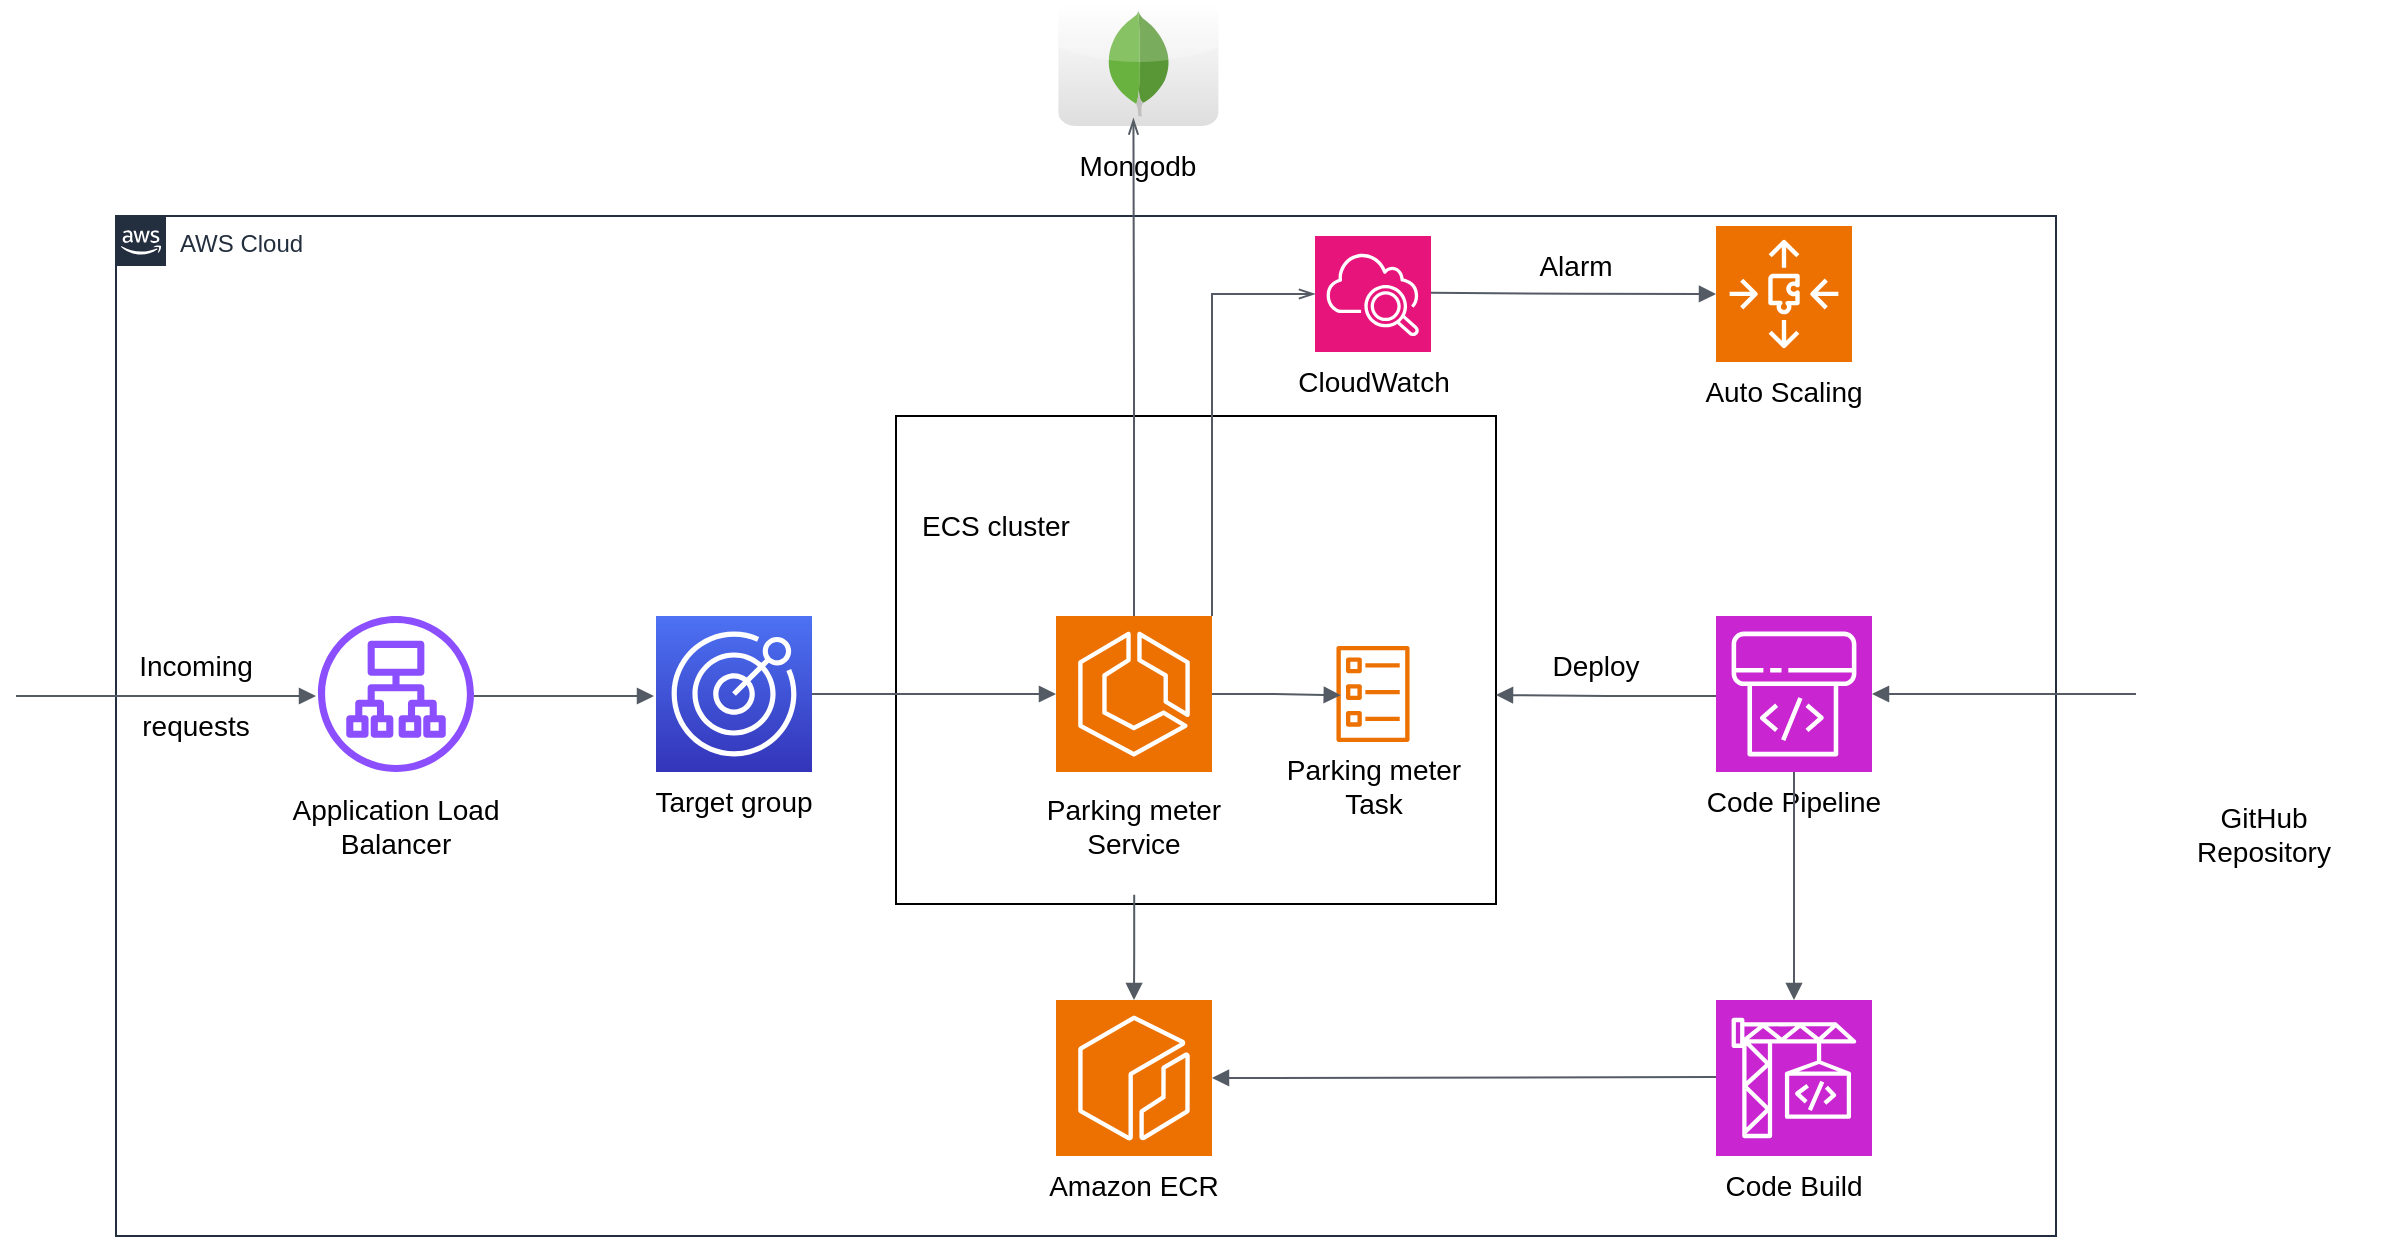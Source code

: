 <mxfile version="21.8.0" type="device">
  <diagram name="Página-1" id="8vDkQ5PDtA9uC7EVB7gP">
    <mxGraphModel dx="1518" dy="1835" grid="1" gridSize="10" guides="1" tooltips="1" connect="1" arrows="1" fold="1" page="1" pageScale="1" pageWidth="827" pageHeight="1169" math="0" shadow="0">
      <root>
        <mxCell id="0" />
        <mxCell id="1" parent="0" />
        <mxCell id="0wrsLT3lpwloJT09Eiv--1" value="AWS Cloud" style="points=[[0,0],[0.25,0],[0.5,0],[0.75,0],[1,0],[1,0.25],[1,0.5],[1,0.75],[1,1],[0.75,1],[0.5,1],[0.25,1],[0,1],[0,0.75],[0,0.5],[0,0.25]];outlineConnect=0;gradientColor=none;html=1;whiteSpace=wrap;fontSize=12;fontStyle=0;container=1;pointerEvents=0;collapsible=0;recursiveResize=0;shape=mxgraph.aws4.group;grIcon=mxgraph.aws4.group_aws_cloud_alt;strokeColor=#232F3E;fillColor=none;verticalAlign=top;align=left;spacingLeft=30;fontColor=#232F3E;dashed=0;" vertex="1" parent="1">
          <mxGeometry x="90" y="50" width="970" height="510" as="geometry" />
        </mxCell>
        <mxCell id="0wrsLT3lpwloJT09Eiv--27" value="" style="rounded=0;whiteSpace=wrap;html=1;" vertex="1" parent="0wrsLT3lpwloJT09Eiv--1">
          <mxGeometry x="390" y="100" width="300" height="244" as="geometry" />
        </mxCell>
        <mxCell id="0wrsLT3lpwloJT09Eiv--4" value="" style="edgeStyle=orthogonalEdgeStyle;html=1;endArrow=block;elbow=vertical;startArrow=none;endFill=1;strokeColor=#545B64;rounded=0;" edge="1" parent="0wrsLT3lpwloJT09Eiv--1">
          <mxGeometry width="100" relative="1" as="geometry">
            <mxPoint x="-50" y="240" as="sourcePoint" />
            <mxPoint x="100" y="240" as="targetPoint" />
          </mxGeometry>
        </mxCell>
        <mxCell id="0wrsLT3lpwloJT09Eiv--5" value="&lt;font style=&quot;font-size: 14px;&quot;&gt;Incoming&lt;/font&gt;" style="text;html=1;strokeColor=none;fillColor=none;align=center;verticalAlign=middle;whiteSpace=wrap;rounded=0;" vertex="1" parent="0wrsLT3lpwloJT09Eiv--1">
          <mxGeometry x="10" y="210" width="60" height="30" as="geometry" />
        </mxCell>
        <mxCell id="0wrsLT3lpwloJT09Eiv--6" value="&lt;font style=&quot;font-size: 14px;&quot;&gt;requests&lt;/font&gt;" style="text;html=1;strokeColor=none;fillColor=none;align=center;verticalAlign=middle;whiteSpace=wrap;rounded=0;" vertex="1" parent="0wrsLT3lpwloJT09Eiv--1">
          <mxGeometry x="10" y="240" width="60" height="30" as="geometry" />
        </mxCell>
        <mxCell id="0wrsLT3lpwloJT09Eiv--8" value="&lt;font style=&quot;font-size: 14px;&quot;&gt;Application Load Balancer&lt;/font&gt;" style="text;html=1;strokeColor=none;fillColor=none;align=center;verticalAlign=middle;whiteSpace=wrap;rounded=0;" vertex="1" parent="0wrsLT3lpwloJT09Eiv--1">
          <mxGeometry x="70" y="290" width="140" height="30" as="geometry" />
        </mxCell>
        <mxCell id="0wrsLT3lpwloJT09Eiv--9" value="" style="sketch=0;outlineConnect=0;fontColor=#232F3E;gradientColor=none;fillColor=#8C4FFF;strokeColor=none;dashed=0;verticalLabelPosition=bottom;verticalAlign=top;align=center;html=1;fontSize=12;fontStyle=0;aspect=fixed;pointerEvents=1;shape=mxgraph.aws4.application_load_balancer;" vertex="1" parent="0wrsLT3lpwloJT09Eiv--1">
          <mxGeometry x="101" y="200" width="78" height="78" as="geometry" />
        </mxCell>
        <mxCell id="0wrsLT3lpwloJT09Eiv--24" value="" style="sketch=0;points=[[0,0,0],[0.25,0,0],[0.5,0,0],[0.75,0,0],[1,0,0],[0,1,0],[0.25,1,0],[0.5,1,0],[0.75,1,0],[1,1,0],[0,0.25,0],[0,0.5,0],[0,0.75,0],[1,0.25,0],[1,0.5,0],[1,0.75,0]];outlineConnect=0;fontColor=#232F3E;gradientColor=#4D72F3;gradientDirection=north;fillColor=#3334B9;strokeColor=#ffffff;dashed=0;verticalLabelPosition=bottom;verticalAlign=top;align=center;html=1;fontSize=12;fontStyle=0;aspect=fixed;shape=mxgraph.aws4.resourceIcon;resIcon=mxgraph.aws4.pinpoint;" vertex="1" parent="0wrsLT3lpwloJT09Eiv--1">
          <mxGeometry x="270" y="200" width="78" height="78" as="geometry" />
        </mxCell>
        <mxCell id="0wrsLT3lpwloJT09Eiv--25" value="" style="edgeStyle=orthogonalEdgeStyle;html=1;endArrow=block;elbow=vertical;startArrow=none;endFill=1;strokeColor=#545B64;rounded=0;" edge="1" parent="0wrsLT3lpwloJT09Eiv--1">
          <mxGeometry width="100" relative="1" as="geometry">
            <mxPoint x="179" y="240" as="sourcePoint" />
            <mxPoint x="269" y="240" as="targetPoint" />
          </mxGeometry>
        </mxCell>
        <mxCell id="0wrsLT3lpwloJT09Eiv--26" value="&lt;font style=&quot;font-size: 14px;&quot;&gt;Target group&lt;/font&gt;" style="text;html=1;strokeColor=none;fillColor=none;align=center;verticalAlign=middle;whiteSpace=wrap;rounded=0;" vertex="1" parent="0wrsLT3lpwloJT09Eiv--1">
          <mxGeometry x="239" y="278" width="140" height="30" as="geometry" />
        </mxCell>
        <mxCell id="0wrsLT3lpwloJT09Eiv--29" value="&lt;font style=&quot;font-size: 14px;&quot;&gt;ECS cluster&lt;/font&gt;" style="text;html=1;strokeColor=none;fillColor=none;align=center;verticalAlign=middle;whiteSpace=wrap;rounded=0;" vertex="1" parent="0wrsLT3lpwloJT09Eiv--1">
          <mxGeometry x="390" y="140" width="100" height="30" as="geometry" />
        </mxCell>
        <mxCell id="0wrsLT3lpwloJT09Eiv--30" value="" style="sketch=0;points=[[0,0,0],[0.25,0,0],[0.5,0,0],[0.75,0,0],[1,0,0],[0,1,0],[0.25,1,0],[0.5,1,0],[0.75,1,0],[1,1,0],[0,0.25,0],[0,0.5,0],[0,0.75,0],[1,0.25,0],[1,0.5,0],[1,0.75,0]];outlineConnect=0;fontColor=#232F3E;fillColor=#ED7100;strokeColor=#ffffff;dashed=0;verticalLabelPosition=bottom;verticalAlign=top;align=center;html=1;fontSize=12;fontStyle=0;aspect=fixed;shape=mxgraph.aws4.resourceIcon;resIcon=mxgraph.aws4.ecs;" vertex="1" parent="0wrsLT3lpwloJT09Eiv--1">
          <mxGeometry x="470" y="200" width="78" height="78" as="geometry" />
        </mxCell>
        <mxCell id="0wrsLT3lpwloJT09Eiv--31" value="&lt;font style=&quot;font-size: 14px;&quot;&gt;Parking meter Service&lt;/font&gt;" style="text;html=1;strokeColor=none;fillColor=none;align=center;verticalAlign=middle;whiteSpace=wrap;rounded=0;" vertex="1" parent="0wrsLT3lpwloJT09Eiv--1">
          <mxGeometry x="459" y="290" width="100" height="30" as="geometry" />
        </mxCell>
        <mxCell id="0wrsLT3lpwloJT09Eiv--32" value="" style="edgeStyle=orthogonalEdgeStyle;html=1;endArrow=block;elbow=vertical;startArrow=none;endFill=1;strokeColor=#545B64;rounded=0;exitX=1;exitY=0.5;exitDx=0;exitDy=0;exitPerimeter=0;entryX=0;entryY=0.5;entryDx=0;entryDy=0;entryPerimeter=0;" edge="1" parent="0wrsLT3lpwloJT09Eiv--1" source="0wrsLT3lpwloJT09Eiv--24" target="0wrsLT3lpwloJT09Eiv--30">
          <mxGeometry width="100" relative="1" as="geometry">
            <mxPoint x="420" y="241" as="sourcePoint" />
            <mxPoint x="470" y="241" as="targetPoint" />
          </mxGeometry>
        </mxCell>
        <mxCell id="0wrsLT3lpwloJT09Eiv--34" value="" style="sketch=0;outlineConnect=0;fontColor=#232F3E;gradientColor=none;fillColor=#ED7100;strokeColor=none;dashed=0;verticalLabelPosition=bottom;verticalAlign=top;align=center;html=1;fontSize=12;fontStyle=0;aspect=fixed;pointerEvents=1;shape=mxgraph.aws4.ecs_task;" vertex="1" parent="0wrsLT3lpwloJT09Eiv--1">
          <mxGeometry x="610" y="215" width="37" height="48" as="geometry" />
        </mxCell>
        <mxCell id="0wrsLT3lpwloJT09Eiv--35" value="" style="edgeStyle=orthogonalEdgeStyle;html=1;endArrow=block;elbow=vertical;startArrow=none;endFill=1;strokeColor=#545B64;rounded=0;exitX=1;exitY=0.5;exitDx=0;exitDy=0;exitPerimeter=0;entryX=0.059;entryY=0.513;entryDx=0;entryDy=0;entryPerimeter=0;" edge="1" parent="0wrsLT3lpwloJT09Eiv--1" source="0wrsLT3lpwloJT09Eiv--30" target="0wrsLT3lpwloJT09Eiv--34">
          <mxGeometry width="100" relative="1" as="geometry">
            <mxPoint x="570" y="240" as="sourcePoint" />
            <mxPoint x="610" y="240" as="targetPoint" />
          </mxGeometry>
        </mxCell>
        <mxCell id="0wrsLT3lpwloJT09Eiv--36" value="&lt;font style=&quot;font-size: 14px;&quot;&gt;Parking meter Task&lt;/font&gt;" style="text;html=1;strokeColor=none;fillColor=none;align=center;verticalAlign=middle;whiteSpace=wrap;rounded=0;" vertex="1" parent="0wrsLT3lpwloJT09Eiv--1">
          <mxGeometry x="578.5" y="270" width="100" height="30" as="geometry" />
        </mxCell>
        <mxCell id="0wrsLT3lpwloJT09Eiv--37" value="" style="sketch=0;points=[[0,0,0],[0.25,0,0],[0.5,0,0],[0.75,0,0],[1,0,0],[0,1,0],[0.25,1,0],[0.5,1,0],[0.75,1,0],[1,1,0],[0,0.25,0],[0,0.5,0],[0,0.75,0],[1,0.25,0],[1,0.5,0],[1,0.75,0]];outlineConnect=0;fontColor=#232F3E;fillColor=#ED7100;strokeColor=#ffffff;dashed=0;verticalLabelPosition=bottom;verticalAlign=top;align=center;html=1;fontSize=12;fontStyle=0;aspect=fixed;shape=mxgraph.aws4.resourceIcon;resIcon=mxgraph.aws4.ecr;" vertex="1" parent="0wrsLT3lpwloJT09Eiv--1">
          <mxGeometry x="470" y="392" width="78" height="78" as="geometry" />
        </mxCell>
        <mxCell id="0wrsLT3lpwloJT09Eiv--38" value="&lt;font style=&quot;font-size: 14px;&quot;&gt;Amazon ECR&lt;/font&gt;" style="text;html=1;strokeColor=none;fillColor=none;align=center;verticalAlign=middle;whiteSpace=wrap;rounded=0;" vertex="1" parent="0wrsLT3lpwloJT09Eiv--1">
          <mxGeometry x="439" y="470" width="140" height="30" as="geometry" />
        </mxCell>
        <mxCell id="0wrsLT3lpwloJT09Eiv--39" value="" style="edgeStyle=orthogonalEdgeStyle;html=1;endArrow=block;elbow=vertical;startArrow=none;endFill=1;strokeColor=#545B64;rounded=0;entryX=0.5;entryY=0;entryDx=0;entryDy=0;entryPerimeter=0;exitX=0.397;exitY=0.981;exitDx=0;exitDy=0;exitPerimeter=0;" edge="1" parent="0wrsLT3lpwloJT09Eiv--1" source="0wrsLT3lpwloJT09Eiv--27" target="0wrsLT3lpwloJT09Eiv--37">
          <mxGeometry width="100" relative="1" as="geometry">
            <mxPoint x="509" y="350" as="sourcePoint" />
            <mxPoint x="410" y="390" as="targetPoint" />
            <Array as="points" />
          </mxGeometry>
        </mxCell>
        <mxCell id="0wrsLT3lpwloJT09Eiv--40" value="" style="sketch=0;points=[[0,0,0],[0.25,0,0],[0.5,0,0],[0.75,0,0],[1,0,0],[0,1,0],[0.25,1,0],[0.5,1,0],[0.75,1,0],[1,1,0],[0,0.25,0],[0,0.5,0],[0,0.75,0],[1,0.25,0],[1,0.5,0],[1,0.75,0]];outlineConnect=0;fontColor=#232F3E;fillColor=#C925D1;strokeColor=#ffffff;dashed=0;verticalLabelPosition=bottom;verticalAlign=top;align=center;html=1;fontSize=12;fontStyle=0;aspect=fixed;shape=mxgraph.aws4.resourceIcon;resIcon=mxgraph.aws4.codepipeline;" vertex="1" parent="0wrsLT3lpwloJT09Eiv--1">
          <mxGeometry x="800" y="200" width="78" height="78" as="geometry" />
        </mxCell>
        <mxCell id="0wrsLT3lpwloJT09Eiv--41" value="" style="sketch=0;points=[[0,0,0],[0.25,0,0],[0.5,0,0],[0.75,0,0],[1,0,0],[0,1,0],[0.25,1,0],[0.5,1,0],[0.75,1,0],[1,1,0],[0,0.25,0],[0,0.5,0],[0,0.75,0],[1,0.25,0],[1,0.5,0],[1,0.75,0]];outlineConnect=0;fontColor=#232F3E;fillColor=#C925D1;strokeColor=#ffffff;dashed=0;verticalLabelPosition=bottom;verticalAlign=top;align=center;html=1;fontSize=12;fontStyle=0;aspect=fixed;shape=mxgraph.aws4.resourceIcon;resIcon=mxgraph.aws4.codebuild;" vertex="1" parent="0wrsLT3lpwloJT09Eiv--1">
          <mxGeometry x="800" y="392" width="78" height="78" as="geometry" />
        </mxCell>
        <mxCell id="0wrsLT3lpwloJT09Eiv--43" value="&lt;font style=&quot;font-size: 14px;&quot;&gt;Code Pipeline&lt;/font&gt;" style="text;html=1;strokeColor=none;fillColor=none;align=center;verticalAlign=middle;whiteSpace=wrap;rounded=0;" vertex="1" parent="0wrsLT3lpwloJT09Eiv--1">
          <mxGeometry x="789" y="278" width="100" height="30" as="geometry" />
        </mxCell>
        <mxCell id="0wrsLT3lpwloJT09Eiv--44" value="&lt;font style=&quot;font-size: 14px;&quot;&gt;Code Build&lt;/font&gt;" style="text;html=1;strokeColor=none;fillColor=none;align=center;verticalAlign=middle;whiteSpace=wrap;rounded=0;" vertex="1" parent="0wrsLT3lpwloJT09Eiv--1">
          <mxGeometry x="789" y="470" width="100" height="30" as="geometry" />
        </mxCell>
        <mxCell id="0wrsLT3lpwloJT09Eiv--46" value="" style="edgeStyle=orthogonalEdgeStyle;html=1;endArrow=none;elbow=vertical;startArrow=block;startFill=1;strokeColor=#545B64;rounded=0;exitX=1;exitY=0.5;exitDx=0;exitDy=0;exitPerimeter=0;" edge="1" parent="0wrsLT3lpwloJT09Eiv--1" source="0wrsLT3lpwloJT09Eiv--37">
          <mxGeometry width="100" relative="1" as="geometry">
            <mxPoint x="700" y="430.5" as="sourcePoint" />
            <mxPoint x="800" y="430.5" as="targetPoint" />
          </mxGeometry>
        </mxCell>
        <mxCell id="0wrsLT3lpwloJT09Eiv--47" value="" style="edgeStyle=orthogonalEdgeStyle;html=1;endArrow=none;elbow=vertical;startArrow=block;startFill=1;strokeColor=#545B64;rounded=0;exitX=1;exitY=0.5;exitDx=0;exitDy=0;exitPerimeter=0;" edge="1" parent="0wrsLT3lpwloJT09Eiv--1">
          <mxGeometry width="100" relative="1" as="geometry">
            <mxPoint x="690" y="239.5" as="sourcePoint" />
            <mxPoint x="800" y="240" as="targetPoint" />
          </mxGeometry>
        </mxCell>
        <mxCell id="0wrsLT3lpwloJT09Eiv--49" value="" style="edgeStyle=orthogonalEdgeStyle;html=1;endArrow=none;elbow=vertical;startArrow=block;startFill=1;strokeColor=#545B64;rounded=0;exitX=0.5;exitY=0;exitDx=0;exitDy=0;exitPerimeter=0;entryX=0.5;entryY=0;entryDx=0;entryDy=0;" edge="1" parent="0wrsLT3lpwloJT09Eiv--1" source="0wrsLT3lpwloJT09Eiv--41" target="0wrsLT3lpwloJT09Eiv--43">
          <mxGeometry width="100" relative="1" as="geometry">
            <mxPoint x="660" y="350.5" as="sourcePoint" />
            <mxPoint x="912" y="350" as="targetPoint" />
            <Array as="points">
              <mxPoint x="839" y="330" />
              <mxPoint x="839" y="330" />
            </Array>
          </mxGeometry>
        </mxCell>
        <mxCell id="0wrsLT3lpwloJT09Eiv--50" value="&lt;font style=&quot;font-size: 14px;&quot;&gt;Deploy&lt;/font&gt;" style="text;html=1;strokeColor=none;fillColor=none;align=center;verticalAlign=middle;whiteSpace=wrap;rounded=0;" vertex="1" parent="0wrsLT3lpwloJT09Eiv--1">
          <mxGeometry x="670" y="210" width="140" height="30" as="geometry" />
        </mxCell>
        <mxCell id="0wrsLT3lpwloJT09Eiv--55" value="" style="sketch=0;points=[[0,0,0],[0.25,0,0],[0.5,0,0],[0.75,0,0],[1,0,0],[0,1,0],[0.25,1,0],[0.5,1,0],[0.75,1,0],[1,1,0],[0,0.25,0],[0,0.5,0],[0,0.75,0],[1,0.25,0],[1,0.5,0],[1,0.75,0]];points=[[0,0,0],[0.25,0,0],[0.5,0,0],[0.75,0,0],[1,0,0],[0,1,0],[0.25,1,0],[0.5,1,0],[0.75,1,0],[1,1,0],[0,0.25,0],[0,0.5,0],[0,0.75,0],[1,0.25,0],[1,0.5,0],[1,0.75,0]];outlineConnect=0;fontColor=#232F3E;fillColor=#E7157B;strokeColor=#ffffff;dashed=0;verticalLabelPosition=bottom;verticalAlign=top;align=center;html=1;fontSize=12;fontStyle=0;aspect=fixed;shape=mxgraph.aws4.resourceIcon;resIcon=mxgraph.aws4.cloudwatch_2;" vertex="1" parent="0wrsLT3lpwloJT09Eiv--1">
          <mxGeometry x="599.5" y="10" width="58" height="58" as="geometry" />
        </mxCell>
        <mxCell id="0wrsLT3lpwloJT09Eiv--57" value="&lt;font style=&quot;font-size: 14px;&quot;&gt;CloudWatch&lt;/font&gt;" style="text;html=1;strokeColor=none;fillColor=none;align=center;verticalAlign=middle;whiteSpace=wrap;rounded=0;" vertex="1" parent="0wrsLT3lpwloJT09Eiv--1">
          <mxGeometry x="578.5" y="68" width="100" height="30" as="geometry" />
        </mxCell>
        <mxCell id="0wrsLT3lpwloJT09Eiv--58" value="" style="sketch=0;points=[[0,0,0],[0.25,0,0],[0.5,0,0],[0.75,0,0],[1,0,0],[0,1,0],[0.25,1,0],[0.5,1,0],[0.75,1,0],[1,1,0],[0,0.25,0],[0,0.5,0],[0,0.75,0],[1,0.25,0],[1,0.5,0],[1,0.75,0]];outlineConnect=0;fontColor=#232F3E;fillColor=#ED7100;strokeColor=#ffffff;dashed=0;verticalLabelPosition=bottom;verticalAlign=top;align=center;html=1;fontSize=12;fontStyle=0;aspect=fixed;shape=mxgraph.aws4.resourceIcon;resIcon=mxgraph.aws4.auto_scaling3;" vertex="1" parent="0wrsLT3lpwloJT09Eiv--1">
          <mxGeometry x="800" y="5" width="68" height="68" as="geometry" />
        </mxCell>
        <mxCell id="0wrsLT3lpwloJT09Eiv--59" value="" style="edgeStyle=orthogonalEdgeStyle;html=1;endArrow=openThin;elbow=vertical;startArrow=none;endFill=0;strokeColor=#545B64;rounded=0;exitX=1;exitY=0;exitDx=0;exitDy=0;exitPerimeter=0;entryX=0;entryY=0.5;entryDx=0;entryDy=0;entryPerimeter=0;" edge="1" parent="0wrsLT3lpwloJT09Eiv--1" source="0wrsLT3lpwloJT09Eiv--30" target="0wrsLT3lpwloJT09Eiv--55">
          <mxGeometry width="100" relative="1" as="geometry">
            <mxPoint x="539.41" y="279.5" as="sourcePoint" />
            <mxPoint x="539.41" y="30.5" as="targetPoint" />
          </mxGeometry>
        </mxCell>
        <mxCell id="0wrsLT3lpwloJT09Eiv--92" value="&lt;font style=&quot;font-size: 14px;&quot;&gt;Auto Scaling&lt;/font&gt;" style="text;html=1;strokeColor=none;fillColor=none;align=center;verticalAlign=middle;whiteSpace=wrap;rounded=0;" vertex="1" parent="0wrsLT3lpwloJT09Eiv--1">
          <mxGeometry x="784" y="73" width="100" height="30" as="geometry" />
        </mxCell>
        <mxCell id="0wrsLT3lpwloJT09Eiv--93" value="" style="edgeStyle=orthogonalEdgeStyle;html=1;endArrow=block;elbow=vertical;startArrow=none;endFill=1;strokeColor=#545B64;rounded=0;entryX=0;entryY=0.5;entryDx=0;entryDy=0;entryPerimeter=0;" edge="1" parent="0wrsLT3lpwloJT09Eiv--1" target="0wrsLT3lpwloJT09Eiv--58">
          <mxGeometry width="100" relative="1" as="geometry">
            <mxPoint x="657.5" y="38.41" as="sourcePoint" />
            <mxPoint x="747.5" y="38.41" as="targetPoint" />
          </mxGeometry>
        </mxCell>
        <mxCell id="0wrsLT3lpwloJT09Eiv--95" value="&lt;font style=&quot;font-size: 14px;&quot;&gt;Alarm&lt;/font&gt;" style="text;html=1;strokeColor=none;fillColor=none;align=center;verticalAlign=middle;whiteSpace=wrap;rounded=0;" vertex="1" parent="0wrsLT3lpwloJT09Eiv--1">
          <mxGeometry x="690" y="10" width="80" height="30" as="geometry" />
        </mxCell>
        <mxCell id="0wrsLT3lpwloJT09Eiv--42" value="" style="shape=image;html=1;verticalAlign=top;verticalLabelPosition=bottom;labelBackgroundColor=#ffffff;imageAspect=0;aspect=fixed;image=https://cdn1.iconfinder.com/data/icons/unicons-line-vol-3/24/github-128.png" vertex="1" parent="1">
          <mxGeometry x="1100" y="225" width="128" height="128" as="geometry" />
        </mxCell>
        <mxCell id="0wrsLT3lpwloJT09Eiv--45" value="&lt;font style=&quot;font-size: 14px;&quot;&gt;GitHub Repository&lt;/font&gt;" style="text;html=1;strokeColor=none;fillColor=none;align=center;verticalAlign=middle;whiteSpace=wrap;rounded=0;" vertex="1" parent="1">
          <mxGeometry x="1114" y="344" width="100" height="30" as="geometry" />
        </mxCell>
        <mxCell id="0wrsLT3lpwloJT09Eiv--48" value="" style="edgeStyle=orthogonalEdgeStyle;html=1;endArrow=none;elbow=vertical;startArrow=block;startFill=1;strokeColor=#545B64;rounded=0;exitX=1;exitY=0.5;exitDx=0;exitDy=0;exitPerimeter=0;entryX=0;entryY=0.5;entryDx=0;entryDy=0;" edge="1" parent="1" source="0wrsLT3lpwloJT09Eiv--40" target="0wrsLT3lpwloJT09Eiv--42">
          <mxGeometry width="100" relative="1" as="geometry">
            <mxPoint x="1000" y="290" as="sourcePoint" />
            <mxPoint x="1110" y="290.5" as="targetPoint" />
          </mxGeometry>
        </mxCell>
        <mxCell id="0wrsLT3lpwloJT09Eiv--51" value="" style="dashed=0;outlineConnect=0;html=1;align=center;labelPosition=center;verticalLabelPosition=bottom;verticalAlign=top;shape=mxgraph.webicons.mongodb;gradientColor=#DFDEDE" vertex="1" parent="1">
          <mxGeometry x="561.2" y="-57.4" width="80" height="62.4" as="geometry" />
        </mxCell>
        <mxCell id="0wrsLT3lpwloJT09Eiv--52" value="&lt;font style=&quot;font-size: 14px;&quot;&gt;Mongodb&lt;/font&gt;" style="text;html=1;strokeColor=none;fillColor=none;align=center;verticalAlign=middle;whiteSpace=wrap;rounded=0;" vertex="1" parent="1">
          <mxGeometry x="531.2" y="10" width="140" height="30" as="geometry" />
        </mxCell>
        <mxCell id="0wrsLT3lpwloJT09Eiv--54" value="" style="edgeStyle=orthogonalEdgeStyle;html=1;endArrow=openThin;elbow=vertical;startArrow=none;endFill=0;strokeColor=#545B64;rounded=0;exitX=0.5;exitY=0;exitDx=0;exitDy=0;exitPerimeter=0;entryX=0.469;entryY=0.94;entryDx=0;entryDy=0;entryPerimeter=0;" edge="1" parent="1" source="0wrsLT3lpwloJT09Eiv--30" target="0wrsLT3lpwloJT09Eiv--51">
          <mxGeometry width="100" relative="1" as="geometry">
            <mxPoint x="549" y="130" as="sourcePoint" />
            <mxPoint x="649" y="130" as="targetPoint" />
          </mxGeometry>
        </mxCell>
      </root>
    </mxGraphModel>
  </diagram>
</mxfile>
